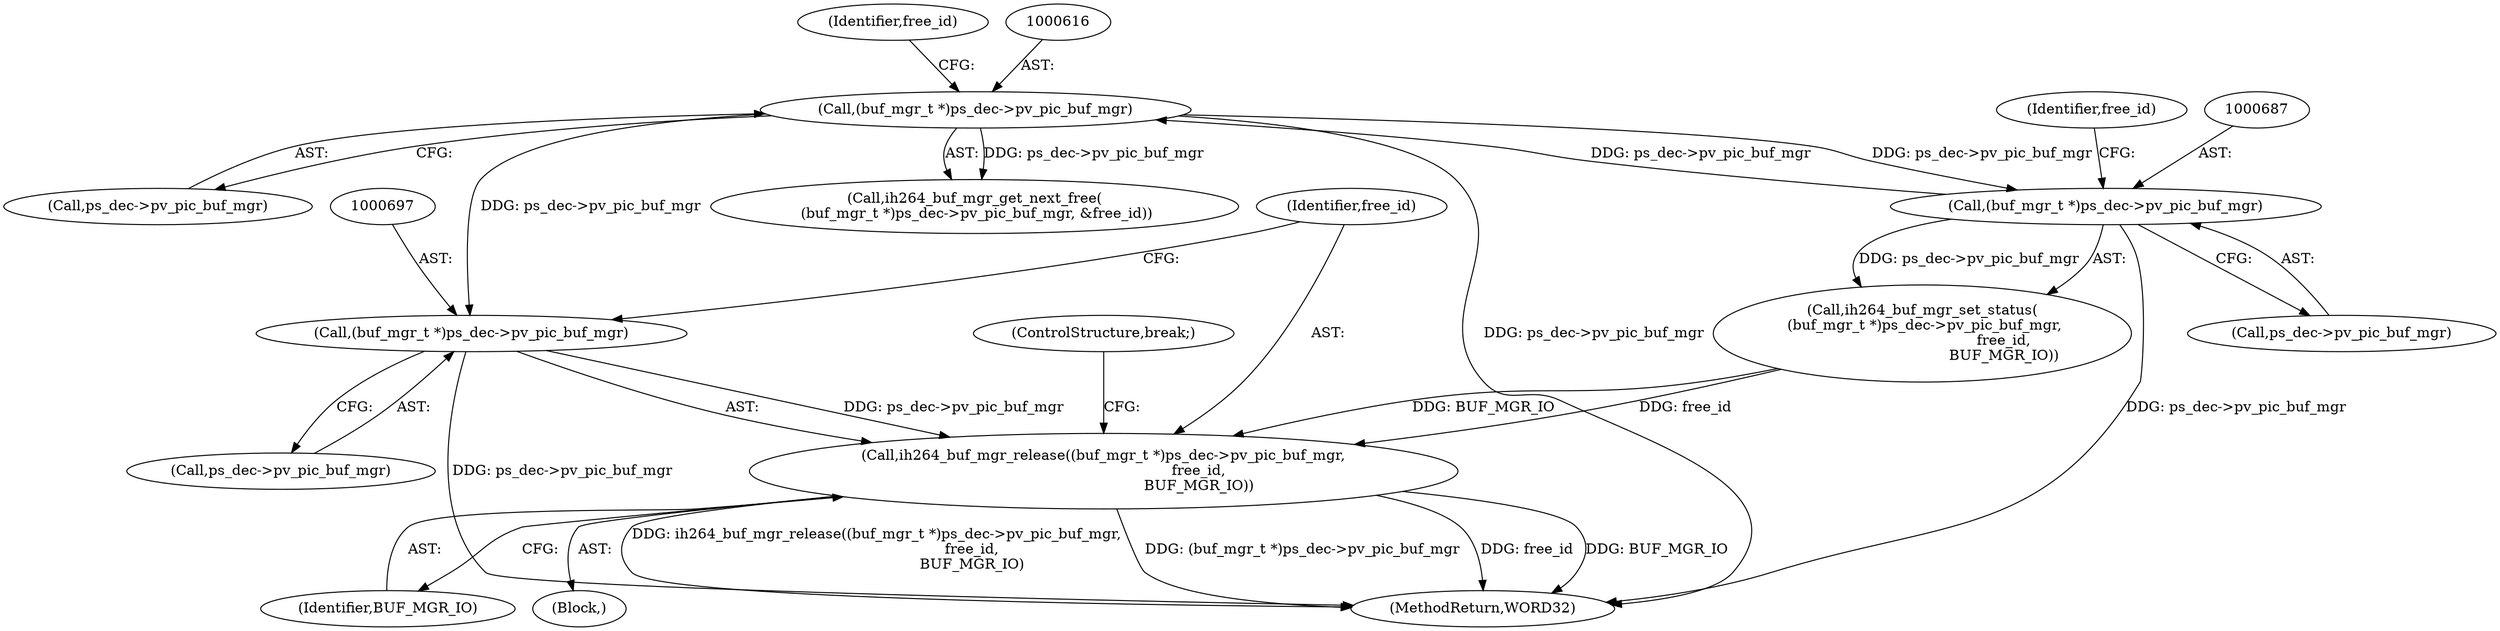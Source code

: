 digraph "0_Android_e629194c62a9a129ce378e08cb1059a8a53f1795@pointer" {
"1000696" [label="(Call,(buf_mgr_t *)ps_dec->pv_pic_buf_mgr)"];
"1000615" [label="(Call,(buf_mgr_t *)ps_dec->pv_pic_buf_mgr)"];
"1000686" [label="(Call,(buf_mgr_t *)ps_dec->pv_pic_buf_mgr)"];
"1000695" [label="(Call,ih264_buf_mgr_release((buf_mgr_t *)ps_dec->pv_pic_buf_mgr,\n                                          free_id,\n                                          BUF_MGR_IO))"];
"1000698" [label="(Call,ps_dec->pv_pic_buf_mgr)"];
"1000621" [label="(Identifier,free_id)"];
"1000694" [label="(Block,)"];
"1000614" [label="(Call,ih264_buf_mgr_get_next_free(\n (buf_mgr_t *)ps_dec->pv_pic_buf_mgr, &free_id))"];
"1000685" [label="(Call,ih264_buf_mgr_set_status(\n (buf_mgr_t *)ps_dec->pv_pic_buf_mgr,\n                                    free_id,\n                                    BUF_MGR_IO))"];
"1000695" [label="(Call,ih264_buf_mgr_release((buf_mgr_t *)ps_dec->pv_pic_buf_mgr,\n                                          free_id,\n                                          BUF_MGR_IO))"];
"1000691" [label="(Identifier,free_id)"];
"1000703" [label="(ControlStructure,break;)"];
"1002124" [label="(MethodReturn,WORD32)"];
"1000701" [label="(Identifier,free_id)"];
"1000696" [label="(Call,(buf_mgr_t *)ps_dec->pv_pic_buf_mgr)"];
"1000617" [label="(Call,ps_dec->pv_pic_buf_mgr)"];
"1000615" [label="(Call,(buf_mgr_t *)ps_dec->pv_pic_buf_mgr)"];
"1000688" [label="(Call,ps_dec->pv_pic_buf_mgr)"];
"1000686" [label="(Call,(buf_mgr_t *)ps_dec->pv_pic_buf_mgr)"];
"1000702" [label="(Identifier,BUF_MGR_IO)"];
"1000696" -> "1000695"  [label="AST: "];
"1000696" -> "1000698"  [label="CFG: "];
"1000697" -> "1000696"  [label="AST: "];
"1000698" -> "1000696"  [label="AST: "];
"1000701" -> "1000696"  [label="CFG: "];
"1000696" -> "1002124"  [label="DDG: ps_dec->pv_pic_buf_mgr"];
"1000696" -> "1000695"  [label="DDG: ps_dec->pv_pic_buf_mgr"];
"1000615" -> "1000696"  [label="DDG: ps_dec->pv_pic_buf_mgr"];
"1000615" -> "1000614"  [label="AST: "];
"1000615" -> "1000617"  [label="CFG: "];
"1000616" -> "1000615"  [label="AST: "];
"1000617" -> "1000615"  [label="AST: "];
"1000621" -> "1000615"  [label="CFG: "];
"1000615" -> "1002124"  [label="DDG: ps_dec->pv_pic_buf_mgr"];
"1000615" -> "1000614"  [label="DDG: ps_dec->pv_pic_buf_mgr"];
"1000686" -> "1000615"  [label="DDG: ps_dec->pv_pic_buf_mgr"];
"1000615" -> "1000686"  [label="DDG: ps_dec->pv_pic_buf_mgr"];
"1000686" -> "1000685"  [label="AST: "];
"1000686" -> "1000688"  [label="CFG: "];
"1000687" -> "1000686"  [label="AST: "];
"1000688" -> "1000686"  [label="AST: "];
"1000691" -> "1000686"  [label="CFG: "];
"1000686" -> "1002124"  [label="DDG: ps_dec->pv_pic_buf_mgr"];
"1000686" -> "1000685"  [label="DDG: ps_dec->pv_pic_buf_mgr"];
"1000695" -> "1000694"  [label="AST: "];
"1000695" -> "1000702"  [label="CFG: "];
"1000701" -> "1000695"  [label="AST: "];
"1000702" -> "1000695"  [label="AST: "];
"1000703" -> "1000695"  [label="CFG: "];
"1000695" -> "1002124"  [label="DDG: ih264_buf_mgr_release((buf_mgr_t *)ps_dec->pv_pic_buf_mgr,\n                                          free_id,\n                                          BUF_MGR_IO)"];
"1000695" -> "1002124"  [label="DDG: (buf_mgr_t *)ps_dec->pv_pic_buf_mgr"];
"1000695" -> "1002124"  [label="DDG: free_id"];
"1000695" -> "1002124"  [label="DDG: BUF_MGR_IO"];
"1000685" -> "1000695"  [label="DDG: free_id"];
"1000685" -> "1000695"  [label="DDG: BUF_MGR_IO"];
}
